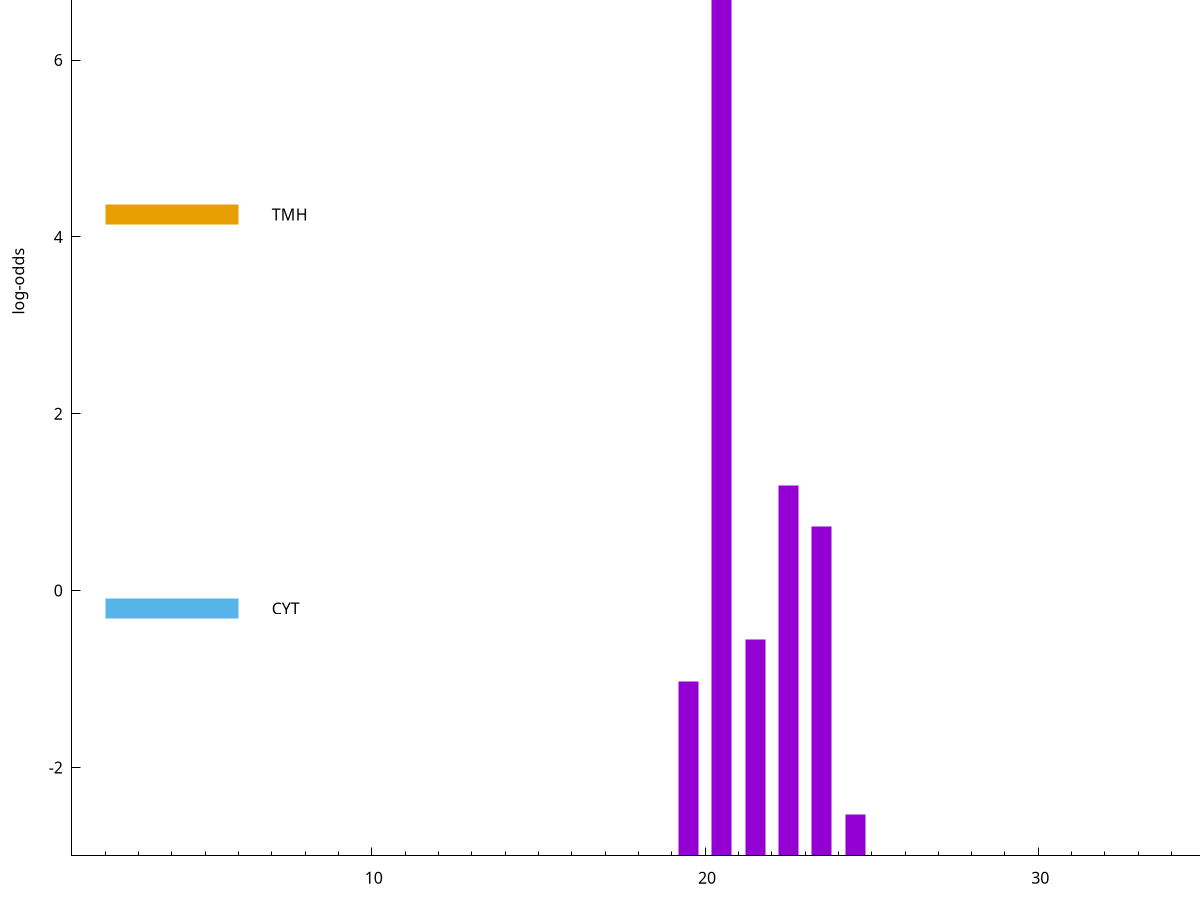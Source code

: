 set title "LipoP predictions for SRR3467249.gff"
set size 2., 1.4
set xrange [1:70] 
set mxtics 10
set yrange [-3:10]
set y2range [0:13]
set ylabel "log-odds"
set term postscript eps color solid "Helvetica" 30
set output "SRR3467249.gff159.eps"
set arrow from 2,7.822 to 6,7.822 nohead lt 1 lw 20
set label "SpI" at 7,7.822
set arrow from 2,4.25328 to 6,4.25328 nohead lt 4 lw 20
set label "TMH" at 7,4.25328
set arrow from 2,-0.200913 to 6,-0.200913 nohead lt 3 lw 20
set label "CYT" at 7,-0.200913
set arrow from 2,7.822 to 6,7.822 nohead lt 1 lw 20
set label "SpI" at 7,7.822
# NOTE: The scores below are the log-odds scores with the threshold
# NOTE: subtracted (a hack to make gnuplot make the histogram all
# NOTE: look nice).
plot "-" axes x1y2 title "" with impulses lt 1 lw 20
20.500000 10.787070
22.500000 4.187880
23.500000 3.726316
21.500000 2.445554
19.500000 1.972520
24.500000 0.473550
e
exit
